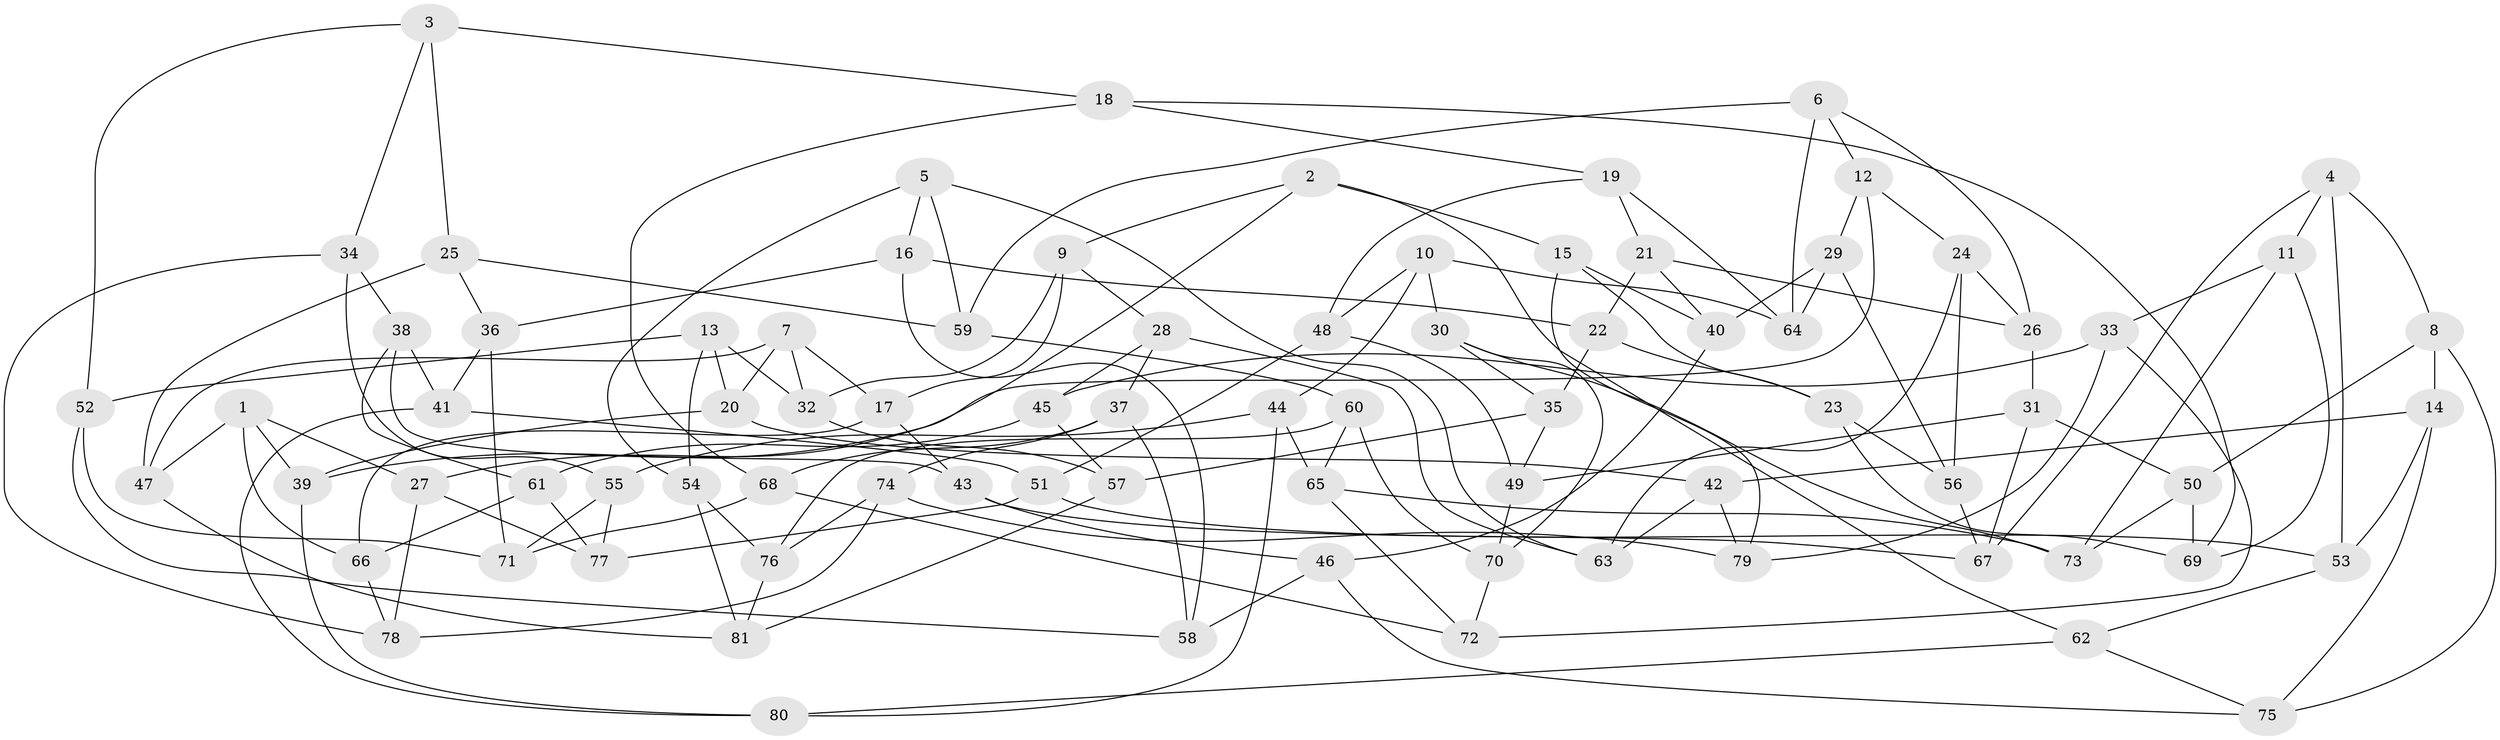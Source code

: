 // Generated by graph-tools (version 1.1) at 2025/37/03/09/25 02:37:58]
// undirected, 81 vertices, 162 edges
graph export_dot {
graph [start="1"]
  node [color=gray90,style=filled];
  1;
  2;
  3;
  4;
  5;
  6;
  7;
  8;
  9;
  10;
  11;
  12;
  13;
  14;
  15;
  16;
  17;
  18;
  19;
  20;
  21;
  22;
  23;
  24;
  25;
  26;
  27;
  28;
  29;
  30;
  31;
  32;
  33;
  34;
  35;
  36;
  37;
  38;
  39;
  40;
  41;
  42;
  43;
  44;
  45;
  46;
  47;
  48;
  49;
  50;
  51;
  52;
  53;
  54;
  55;
  56;
  57;
  58;
  59;
  60;
  61;
  62;
  63;
  64;
  65;
  66;
  67;
  68;
  69;
  70;
  71;
  72;
  73;
  74;
  75;
  76;
  77;
  78;
  79;
  80;
  81;
  1 -- 27;
  1 -- 39;
  1 -- 47;
  1 -- 66;
  2 -- 62;
  2 -- 15;
  2 -- 27;
  2 -- 9;
  3 -- 25;
  3 -- 18;
  3 -- 34;
  3 -- 52;
  4 -- 53;
  4 -- 11;
  4 -- 67;
  4 -- 8;
  5 -- 59;
  5 -- 54;
  5 -- 63;
  5 -- 16;
  6 -- 59;
  6 -- 26;
  6 -- 12;
  6 -- 64;
  7 -- 17;
  7 -- 20;
  7 -- 47;
  7 -- 32;
  8 -- 75;
  8 -- 50;
  8 -- 14;
  9 -- 17;
  9 -- 28;
  9 -- 32;
  10 -- 48;
  10 -- 44;
  10 -- 64;
  10 -- 30;
  11 -- 33;
  11 -- 69;
  11 -- 73;
  12 -- 24;
  12 -- 39;
  12 -- 29;
  13 -- 32;
  13 -- 20;
  13 -- 52;
  13 -- 54;
  14 -- 42;
  14 -- 53;
  14 -- 75;
  15 -- 23;
  15 -- 40;
  15 -- 79;
  16 -- 58;
  16 -- 36;
  16 -- 22;
  17 -- 66;
  17 -- 43;
  18 -- 69;
  18 -- 68;
  18 -- 19;
  19 -- 21;
  19 -- 64;
  19 -- 48;
  20 -- 42;
  20 -- 39;
  21 -- 26;
  21 -- 22;
  21 -- 40;
  22 -- 35;
  22 -- 23;
  23 -- 56;
  23 -- 69;
  24 -- 56;
  24 -- 26;
  24 -- 63;
  25 -- 36;
  25 -- 47;
  25 -- 59;
  26 -- 31;
  27 -- 77;
  27 -- 78;
  28 -- 45;
  28 -- 63;
  28 -- 37;
  29 -- 40;
  29 -- 64;
  29 -- 56;
  30 -- 73;
  30 -- 35;
  30 -- 70;
  31 -- 49;
  31 -- 50;
  31 -- 67;
  32 -- 57;
  33 -- 79;
  33 -- 72;
  33 -- 45;
  34 -- 38;
  34 -- 55;
  34 -- 78;
  35 -- 57;
  35 -- 49;
  36 -- 71;
  36 -- 41;
  37 -- 58;
  37 -- 74;
  37 -- 68;
  38 -- 41;
  38 -- 43;
  38 -- 61;
  39 -- 80;
  40 -- 46;
  41 -- 80;
  41 -- 51;
  42 -- 63;
  42 -- 79;
  43 -- 67;
  43 -- 46;
  44 -- 80;
  44 -- 55;
  44 -- 65;
  45 -- 57;
  45 -- 61;
  46 -- 75;
  46 -- 58;
  47 -- 81;
  48 -- 49;
  48 -- 51;
  49 -- 70;
  50 -- 69;
  50 -- 73;
  51 -- 77;
  51 -- 53;
  52 -- 58;
  52 -- 71;
  53 -- 62;
  54 -- 81;
  54 -- 76;
  55 -- 77;
  55 -- 71;
  56 -- 67;
  57 -- 81;
  59 -- 60;
  60 -- 65;
  60 -- 76;
  60 -- 70;
  61 -- 77;
  61 -- 66;
  62 -- 75;
  62 -- 80;
  65 -- 73;
  65 -- 72;
  66 -- 78;
  68 -- 71;
  68 -- 72;
  70 -- 72;
  74 -- 78;
  74 -- 76;
  74 -- 79;
  76 -- 81;
}
